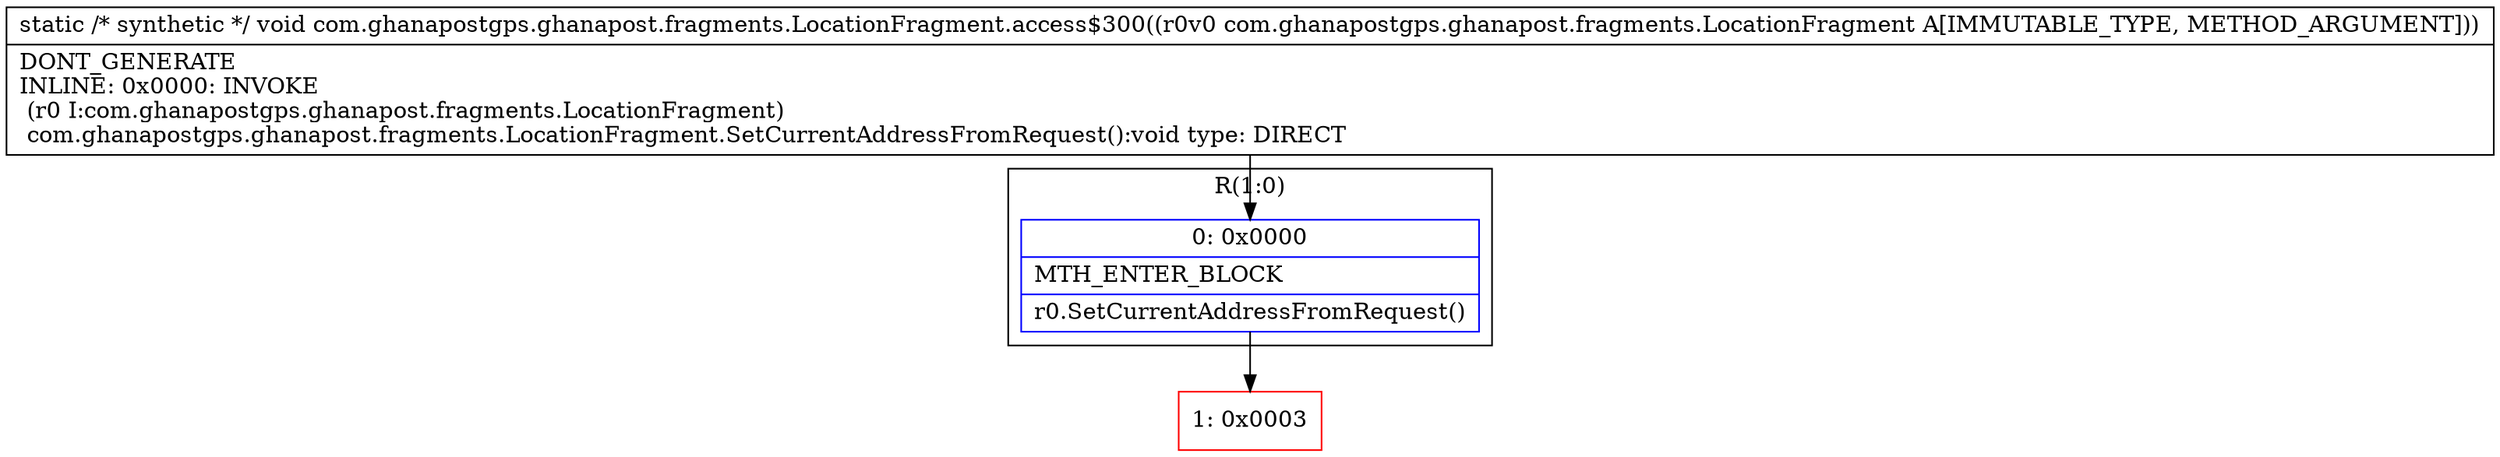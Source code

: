 digraph "CFG forcom.ghanapostgps.ghanapost.fragments.LocationFragment.access$300(Lcom\/ghanapostgps\/ghanapost\/fragments\/LocationFragment;)V" {
subgraph cluster_Region_1160462858 {
label = "R(1:0)";
node [shape=record,color=blue];
Node_0 [shape=record,label="{0\:\ 0x0000|MTH_ENTER_BLOCK\l|r0.SetCurrentAddressFromRequest()\l}"];
}
Node_1 [shape=record,color=red,label="{1\:\ 0x0003}"];
MethodNode[shape=record,label="{static \/* synthetic *\/ void com.ghanapostgps.ghanapost.fragments.LocationFragment.access$300((r0v0 com.ghanapostgps.ghanapost.fragments.LocationFragment A[IMMUTABLE_TYPE, METHOD_ARGUMENT]))  | DONT_GENERATE\lINLINE: 0x0000: INVOKE  \l  (r0 I:com.ghanapostgps.ghanapost.fragments.LocationFragment)\l com.ghanapostgps.ghanapost.fragments.LocationFragment.SetCurrentAddressFromRequest():void type: DIRECT\l}"];
MethodNode -> Node_0;
Node_0 -> Node_1;
}

